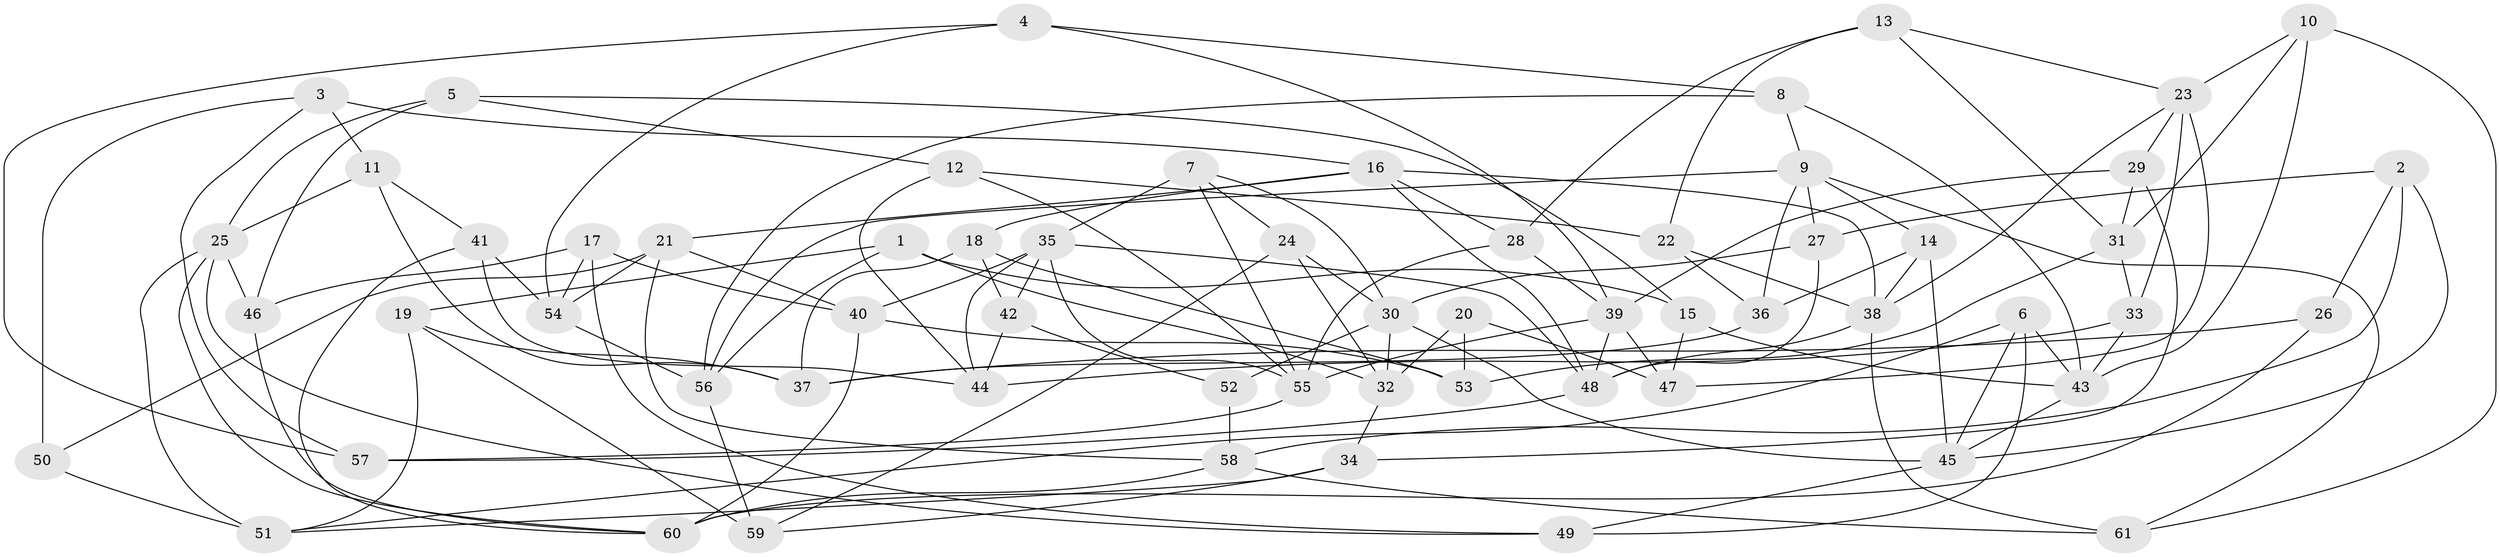 // original degree distribution, {4: 1.0}
// Generated by graph-tools (version 1.1) at 2025/38/03/04/25 23:38:07]
// undirected, 61 vertices, 138 edges
graph export_dot {
  node [color=gray90,style=filled];
  1;
  2;
  3;
  4;
  5;
  6;
  7;
  8;
  9;
  10;
  11;
  12;
  13;
  14;
  15;
  16;
  17;
  18;
  19;
  20;
  21;
  22;
  23;
  24;
  25;
  26;
  27;
  28;
  29;
  30;
  31;
  32;
  33;
  34;
  35;
  36;
  37;
  38;
  39;
  40;
  41;
  42;
  43;
  44;
  45;
  46;
  47;
  48;
  49;
  50;
  51;
  52;
  53;
  54;
  55;
  56;
  57;
  58;
  59;
  60;
  61;
  1 -- 15 [weight=1.0];
  1 -- 19 [weight=1.0];
  1 -- 32 [weight=1.0];
  1 -- 56 [weight=1.0];
  2 -- 26 [weight=1.0];
  2 -- 27 [weight=1.0];
  2 -- 45 [weight=1.0];
  2 -- 58 [weight=1.0];
  3 -- 11 [weight=1.0];
  3 -- 16 [weight=1.0];
  3 -- 50 [weight=1.0];
  3 -- 57 [weight=1.0];
  4 -- 8 [weight=1.0];
  4 -- 39 [weight=1.0];
  4 -- 54 [weight=1.0];
  4 -- 57 [weight=1.0];
  5 -- 12 [weight=1.0];
  5 -- 15 [weight=1.0];
  5 -- 25 [weight=1.0];
  5 -- 46 [weight=1.0];
  6 -- 43 [weight=1.0];
  6 -- 45 [weight=1.0];
  6 -- 49 [weight=1.0];
  6 -- 51 [weight=1.0];
  7 -- 24 [weight=1.0];
  7 -- 30 [weight=1.0];
  7 -- 35 [weight=1.0];
  7 -- 55 [weight=1.0];
  8 -- 9 [weight=1.0];
  8 -- 43 [weight=1.0];
  8 -- 56 [weight=1.0];
  9 -- 14 [weight=1.0];
  9 -- 27 [weight=1.0];
  9 -- 36 [weight=1.0];
  9 -- 56 [weight=1.0];
  9 -- 61 [weight=1.0];
  10 -- 23 [weight=1.0];
  10 -- 31 [weight=1.0];
  10 -- 43 [weight=1.0];
  10 -- 61 [weight=1.0];
  11 -- 25 [weight=1.0];
  11 -- 37 [weight=1.0];
  11 -- 41 [weight=1.0];
  12 -- 22 [weight=1.0];
  12 -- 44 [weight=1.0];
  12 -- 55 [weight=1.0];
  13 -- 22 [weight=1.0];
  13 -- 23 [weight=1.0];
  13 -- 28 [weight=1.0];
  13 -- 31 [weight=1.0];
  14 -- 36 [weight=1.0];
  14 -- 38 [weight=1.0];
  14 -- 45 [weight=1.0];
  15 -- 43 [weight=1.0];
  15 -- 47 [weight=1.0];
  16 -- 18 [weight=1.0];
  16 -- 21 [weight=1.0];
  16 -- 28 [weight=1.0];
  16 -- 38 [weight=1.0];
  16 -- 48 [weight=1.0];
  17 -- 40 [weight=1.0];
  17 -- 46 [weight=1.0];
  17 -- 49 [weight=1.0];
  17 -- 54 [weight=1.0];
  18 -- 37 [weight=1.0];
  18 -- 42 [weight=1.0];
  18 -- 53 [weight=1.0];
  19 -- 37 [weight=1.0];
  19 -- 51 [weight=1.0];
  19 -- 59 [weight=1.0];
  20 -- 32 [weight=2.0];
  20 -- 47 [weight=1.0];
  20 -- 53 [weight=1.0];
  21 -- 40 [weight=1.0];
  21 -- 50 [weight=1.0];
  21 -- 54 [weight=1.0];
  21 -- 58 [weight=2.0];
  22 -- 36 [weight=1.0];
  22 -- 38 [weight=1.0];
  23 -- 29 [weight=1.0];
  23 -- 33 [weight=1.0];
  23 -- 38 [weight=1.0];
  23 -- 47 [weight=1.0];
  24 -- 30 [weight=1.0];
  24 -- 32 [weight=1.0];
  24 -- 59 [weight=1.0];
  25 -- 46 [weight=1.0];
  25 -- 49 [weight=1.0];
  25 -- 51 [weight=1.0];
  25 -- 60 [weight=1.0];
  26 -- 37 [weight=2.0];
  26 -- 60 [weight=1.0];
  27 -- 30 [weight=1.0];
  27 -- 48 [weight=1.0];
  28 -- 39 [weight=1.0];
  28 -- 55 [weight=1.0];
  29 -- 31 [weight=1.0];
  29 -- 34 [weight=1.0];
  29 -- 39 [weight=1.0];
  30 -- 32 [weight=1.0];
  30 -- 45 [weight=1.0];
  30 -- 52 [weight=1.0];
  31 -- 33 [weight=1.0];
  31 -- 53 [weight=2.0];
  32 -- 34 [weight=1.0];
  33 -- 43 [weight=1.0];
  33 -- 44 [weight=1.0];
  34 -- 51 [weight=1.0];
  34 -- 59 [weight=1.0];
  35 -- 40 [weight=1.0];
  35 -- 42 [weight=1.0];
  35 -- 44 [weight=1.0];
  35 -- 48 [weight=1.0];
  35 -- 55 [weight=1.0];
  36 -- 37 [weight=1.0];
  38 -- 48 [weight=1.0];
  38 -- 61 [weight=1.0];
  39 -- 47 [weight=1.0];
  39 -- 48 [weight=1.0];
  39 -- 55 [weight=1.0];
  40 -- 53 [weight=2.0];
  40 -- 60 [weight=1.0];
  41 -- 44 [weight=1.0];
  41 -- 54 [weight=1.0];
  41 -- 60 [weight=1.0];
  42 -- 44 [weight=2.0];
  42 -- 52 [weight=2.0];
  43 -- 45 [weight=1.0];
  45 -- 49 [weight=1.0];
  46 -- 60 [weight=1.0];
  48 -- 57 [weight=1.0];
  50 -- 51 [weight=2.0];
  52 -- 58 [weight=1.0];
  54 -- 56 [weight=2.0];
  55 -- 57 [weight=1.0];
  56 -- 59 [weight=1.0];
  58 -- 60 [weight=1.0];
  58 -- 61 [weight=1.0];
}
